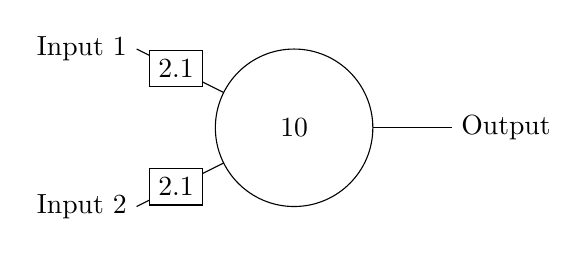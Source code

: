% !TEX root = ../main.tex
\begin{tikzpicture}

\tikzstyle{box} = [rectangle, draw, fill=white]

\coordinate (a) at (0, 0);
\coordinate (b) at (-2, 1);
\coordinate (c) at (-2, -1);
\coordinate (d) at (2, 0);

\draw (b) -- (a);
\node [box] at ($(b)!0.25!(a)$) {$2.1$};
\node[left] at (b) {Input 1};

\draw (c) -- (a);
\node [box] at ($(c)!0.25!(a)$) {$2.1$};
\node[left] at (c) {Input 2};

\draw (a) -- (d);
\node[right] at (d) {Output};

\filldraw[fill=white] (a) circle (1) node{$10$};

\end{tikzpicture}
